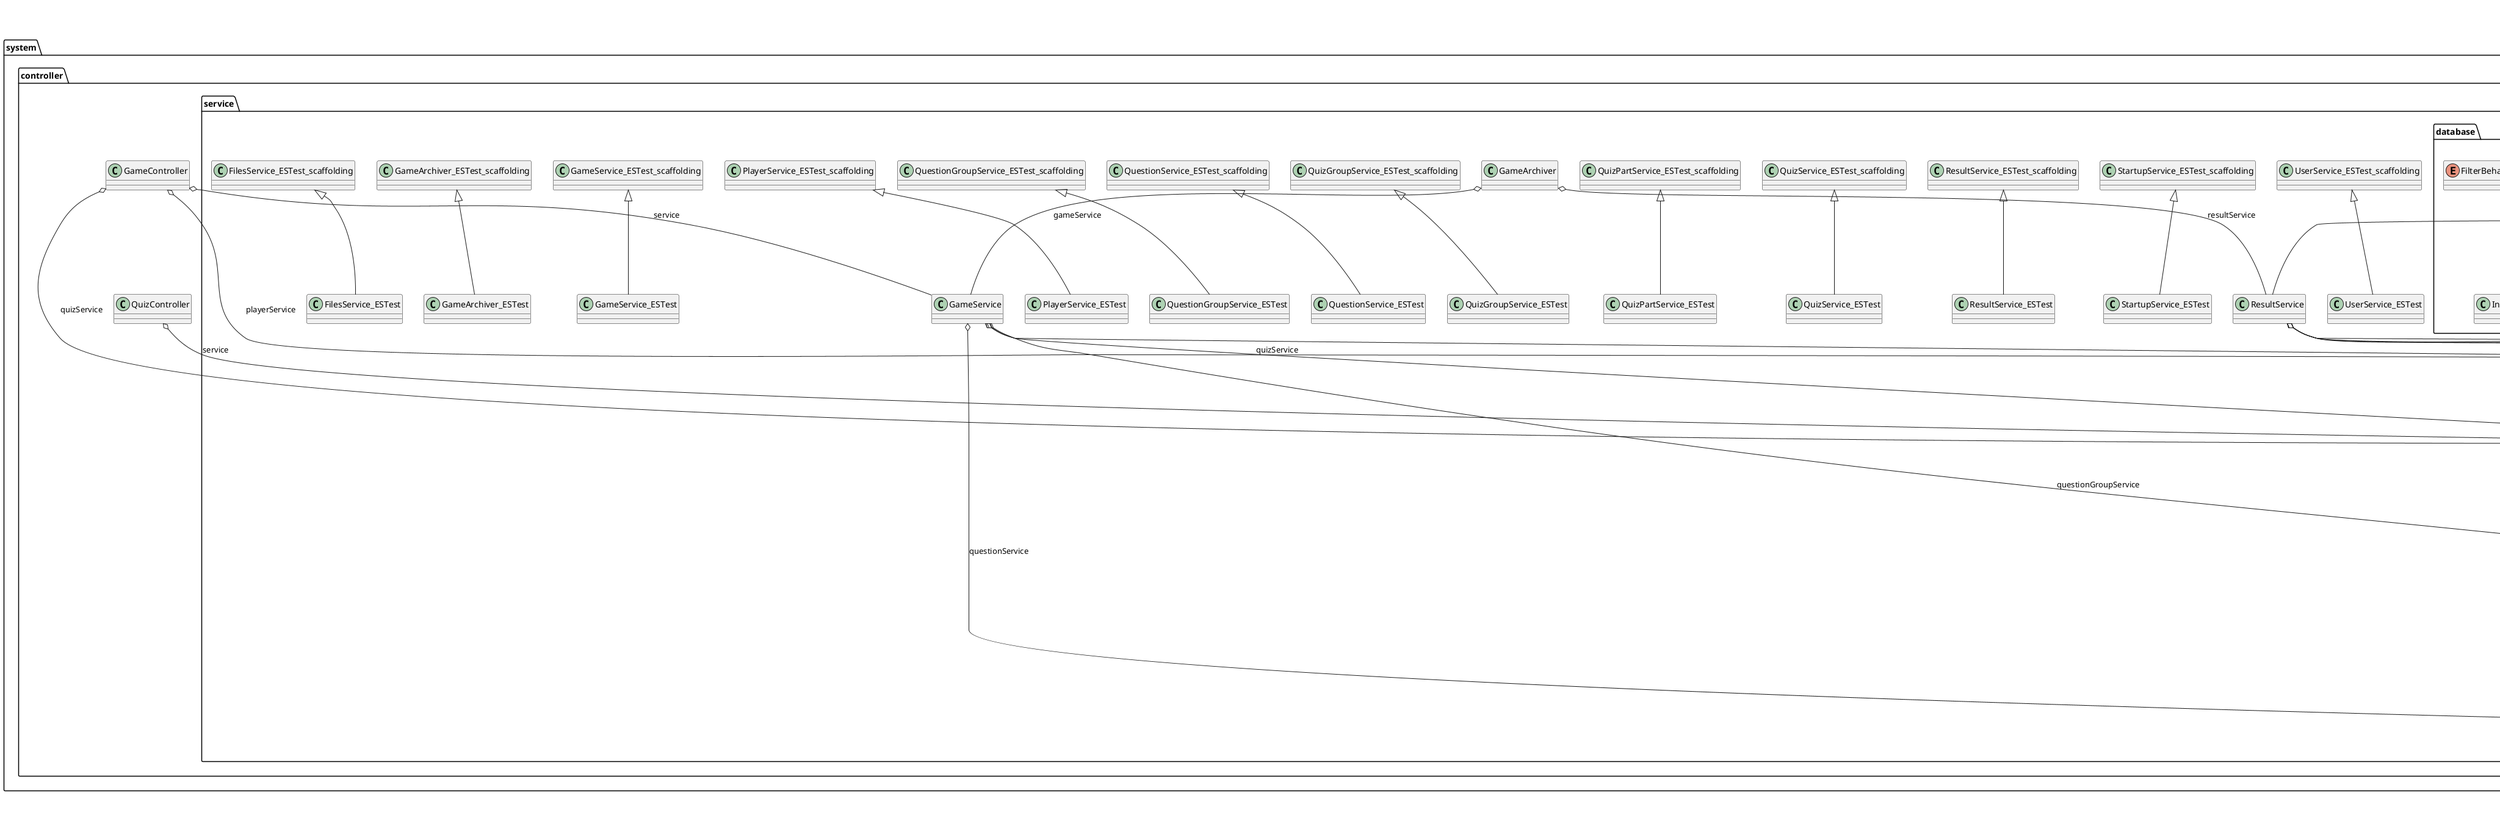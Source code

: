 @startuml

title __SPRINGMVCAPP's Class Diagram__\n

  package system.model {
    package system.model.classes {
      package system.model.classes.games {
        interface Answer {
        }
      }
    }
  }
  

  package system.controller {
    class Const {
    }
  }
  

  package system.controller {
    class Const_ESTest {
    }
  }
  

  package system.controller {
    class Const_ESTest_scaffolding {
    }
  }
  

  package system.model {
    package system.model.dao {
      class Dao {
      }
    }
  }
  

  package system.controller {
    package system.controller.dao {
      class Dao_ESTest {
      }
    }
  }
  

  package system.controller {
    package system.controller.dao {
      class Dao_ESTest_scaffolding {
      }
    }
  }
  

  package system.controller {
    package system.controller.tools {
      class DataToolkit {
      }
    }
  }
  

  package system.controller {
    package system.controller.tools {
      class DataToolkit_ESTest {
      }
    }
  }
  

  package system.controller {
    package system.controller.tools {
      class DataToolkit_ESTest_scaffolding {
      }
    }
  }
  

  package system.controller {
    package system.controller.service {
      package system.controller.service.database {
        interface DatabaseEntry {
        }
      }
    }
  }
  

  package system.controller {
    package system.controller.service {
      package system.controller.service.database {
        interface DatabaseService {
        }
      }
    }
  }
  

  package system.controller {
    package system.controller.service {
      class FilesService {
      }
    }
  }
  

  package system.controller {
    package system.controller.service {
      class FilesService_ESTest {
      }
    }
  }
  

  package system.controller {
    package system.controller.service {
      class FilesService_ESTest_scaffolding {
      }
    }
  }
  

  package system.controller {
    package system.controller.service {
      package system.controller.service.database {
        enum FilterBehaviour {
        }
      }
    }
  }
  

  package system.model {
    package system.model.classes {
      package system.model.classes.games {
        class FreeTextAnswer {
        }
      }
    }
  }
  

  package system.model {
    package system.model.games {
      class FreeTextAnswer_ESTest {
      }
    }
  }
  

  package system.model {
    package system.model.games {
      class FreeTextAnswer_ESTest_scaffolding {
      }
    }
  }
  

  package system.model {
    package system.model.classes {
      package system.model.classes.games {
        class Game {
        }
      }
    }
  }
  

  package system.controller {
    package system.controller.service {
      class GameArchiver {
      }
    }
  }
  

  package system.controller {
    package system.controller.service {
      class GameArchiver_ESTest {
      }
    }
  }
  

  package system.controller {
    package system.controller.service {
      class GameArchiver_ESTest_scaffolding {
      }
    }
  }
  

  package system.controller {
    class GameController {
    }
  }
  

  package system.controller {
    package system.controller.service {
      class GameService {
      }
    }
  }
  

  package system.controller {
    package system.controller.service {
      class GameService_ESTest {
      }
    }
  }
  

  package system.controller {
    package system.controller.service {
      class GameService_ESTest_scaffolding {
      }
    }
  }
  

  package system.model {
    package system.model.games {
      class GameToolkit_ESTest_scaffolding {
      }
    }
  }
  

  package system.controller {
    package system.controller.simple_frontend_models {
      class GameWithActualQuiz {
      }
    }
  }
  

  package system.controller {
    package system.controller.simple_frontend_models {
      class GameWithActualQuiz_ESTest {
      }
    }
  }
  

  package system.controller {
    package system.controller.simple_frontend_models {
      class GameWithActualQuiz_ESTest_scaffolding {
      }
    }
  }
  

  package system.model {
    package system.model.games {
      class Game_ESTest {
      }
    }
  }
  

  package system.model {
    package system.model.games {
      class Game_ESTest_scaffolding {
      }
    }
  }
  

  package system.model {
    package system.model.classes {
      package system.model.classes.users {
        interface IUser {
        }
      }
    }
  }
  

  package system.model {
    package system.model.dao {
      interface Idable {
      }
    }
  }
  

  package system.controller {
    package system.controller.service {
      package system.controller.service.database {
        class IntStringBlobDatabaseEntry {
        }
      }
    }
  }
  

  package system.controller {
    package system.controller.service {
      package system.controller.service.database {
        class IntStringBlobDatabaseEntry_ESTest {
        }
      }
    }
  }
  

  package system.controller {
    package system.controller.service {
      package system.controller.service.database {
        class IntStringBlobDatabaseEntry_ESTest_scaffolding {
        }
      }
    }
  }
  

  package system.model {
    package system.model.classes {
      package system.model.classes.games {
        class ListOfQuestions {
        }
      }
    }
  }
  

  package system.model {
    package system.model.games {
      class ListOfQuestions_ESTest {
      }
    }
  }
  

  package system.model {
    package system.model.games {
      class ListOfQuestions_ESTest_scaffolding {
      }
    }
  }
  

  package system.model {
    package system.model.classes {
      package system.model.classes.games {
        class ListOfRealQuestions {
        }
      }
    }
  }
  

  package system.model {
    package system.model.games {
      class ListOfRealQuestions_ESTest {
      }
    }
  }
  

  package system.model {
    package system.model.games {
      class ListOfRealQuestions_ESTest_scaffolding {
      }
    }
  }
  

  package system.model {
    package system.model.classes {
      package system.model.classes.games {
        class MultipleChoiceAnswer {
        }
      }
    }
  }
  

  package system.model {
    package system.model.games {
      class MultipleChoiceAnswer_ESTest {
      }
    }
  }
  

  package system.model {
    package system.model.games {
      class MultipleChoiceAnswer_ESTest_scaffolding {
      }
    }
  }
  

  package system.controller {
    package system.controller.service {
      package system.controller.service.database {
        class MySQLDatabaseService {
        }
      }
    }
  }
  

  package system.controller {
    package system.controller.service {
      package system.controller.service.database {
        class MySQLDatabaseService_ESTest {
        }
      }
    }
  }
  

  package system.controller {
    package system.controller.service {
      package system.controller.service.database {
        class MySQLDatabaseService_ESTest_scaffolding {
        }
      }
    }
  }
  

  package system.model {
    package system.model.classes {
      package system.model.classes.games {
        class Player {
        }
      }
    }
  }
  

  package system.model {
    package system.model.classes {
      package system.model.classes.games {
        class PlayerAnswers {
        }
      }
    }
  }
  

  package system.model {
    package system.model.games {
      class PlayerAnswers_ESTest {
      }
    }
  }
  

  package system.model {
    package system.model.games {
      class PlayerAnswers_ESTest_scaffolding {
      }
    }
  }
  

  package system.model {
    package system.model.dao {
      class PlayerDao {
      }
    }
  }
  

  package system.controller {
    package system.controller.dao {
      class PlayerDao_ESTest {
      }
    }
  }
  

  package system.controller {
    package system.controller.dao {
      class PlayerDao_ESTest_scaffolding {
      }
    }
  }
  

  package system.model {
    package system.model.classes {
      package system.model.classes.games {
        class PlayerPoints {
        }
      }
    }
  }
  

  package system.model {
    package system.model.games {
      class PlayerPoints_ESTest {
      }
    }
  }
  

  package system.model {
    package system.model.games {
      class PlayerPoints_ESTest_scaffolding {
      }
    }
  }
  

  package system.controller {
    package system.controller.service {
      class PlayerService {
      }
    }
  }
  

  package system.controller {
    package system.controller.service {
      class PlayerService_ESTest {
      }
    }
  }
  

  package system.controller {
    package system.controller.service {
      class PlayerService_ESTest_scaffolding {
      }
    }
  }
  

  package system.model {
    package system.model.games {
      class Player_ESTest {
      }
    }
  }
  

  package system.model {
    package system.model.games {
      class Player_ESTest_scaffolding {
      }
    }
  }
  

  package system.model {
    package system.model.classes {
      package system.model.classes.questions {
        class Question {
        }
      }
    }
  }
  

  package system.controller {
    class QuestionController {
    }
  }
  

  package system.controller {
    class QuestionController_ESTest {
    }
  }
  

  package system.controller {
    class QuestionController_ESTest_scaffolding {
    }
  }
  

  package system.model {
    package system.model.dao {
      class QuestionDao {
      }
    }
  }
  

  package system.controller {
    package system.controller.dao {
      class QuestionDao_ESTest {
      }
    }
  }
  

  package system.controller {
    package system.controller.dao {
      class QuestionDao_ESTest_scaffolding {
      }
    }
  }
  

  package system.model {
    package system.model.classes {
      package system.model.classes.questions {
        class QuestionGroup {
        }
      }
    }
  }
  

  package system.controller {
    class QuestionGroupController {
    }
  }
  

  package system.controller {
    class QuestionGroupController_ESTest {
    }
  }
  

  package system.controller {
    class QuestionGroupController_ESTest_scaffolding {
    }
  }
  

  package system.model {
    package system.model.dao {
      class QuestionGroupDao {
      }
    }
  }
  

  package system.controller {
    package system.controller.dao {
      class QuestionGroupDao_ESTest {
      }
    }
  }
  

  package system.controller {
    package system.controller.dao {
      class QuestionGroupDao_ESTest_scaffolding {
      }
    }
  }
  

  package system.controller {
    package system.controller.service {
      class QuestionGroupService {
      }
    }
  }
  

  package system.controller {
    package system.controller.service {
      class QuestionGroupService_ESTest {
      }
    }
  }
  

  package system.controller {
    package system.controller.service {
      class QuestionGroupService_ESTest_scaffolding {
      }
    }
  }
  

  package system.model {
    package system.model.classes {
      package system.model.classes.questions {
        enum QuestionGroupType {
        }
      }
    }
  }
  

  package system.controller {
    package system.controller.simple_frontend_models {
      class QuestionGroupWithNumberOfQuestions {
      }
    }
  }
  

  package system.controller {
    package system.controller.simple_frontend_models {
      class QuestionGroupWithNumberOfQuestions_ESTest {
      }
    }
  }
  

  package system.controller {
    package system.controller.simple_frontend_models {
      class QuestionGroupWithNumberOfQuestions_ESTest_scaffolding {
      }
    }
  }
  

  package system.model {
    package system.model.questions {
      class QuestionGroup_ESTest {
      }
    }
  }
  

  package system.model {
    package system.model.questions {
      class QuestionGroup_ESTest_scaffolding {
      }
    }
  }
  

  package system.controller {
    package system.controller.service {
      class QuestionService {
      }
    }
  }
  

  package system.controller {
    package system.controller.service {
      class QuestionService_ESTest {
      }
    }
  }
  

  package system.controller {
    package system.controller.service {
      class QuestionService_ESTest_scaffolding {
      }
    }
  }
  

  package system.model {
    package system.model.classes {
      package system.model.classes.questions {
        enum QuestionType {
        }
      }
    }
  }
  

  package system.controller {
    package system.controller.simple_frontend_models {
      class QuestionWithCategoryNames {
      }
    }
  }
  

  package system.controller {
    package system.controller.simple_frontend_models {
      class QuestionWithCategoryNames_ESTest {
      }
    }
  }
  

  package system.controller {
    package system.controller.simple_frontend_models {
      class QuestionWithCategoryNames_ESTest_scaffolding {
      }
    }
  }
  

  package system.model {
    package system.model.questions {
      class Question_ESTest_scaffolding {
      }
    }
  }
  

  package system.model {
    package system.model.classes {
      package system.model.classes.quizzes {
        class Quiz {
        }
      }
    }
  }
  

  package system.controller {
    class QuizController {
    }
  }
  

  package system.controller {
    class QuizController_ESTest {
    }
  }
  

  package system.controller {
    class QuizController_ESTest_scaffolding {
    }
  }
  

  package system.model {
    package system.model.dao {
      class QuizDao {
      }
    }
  }
  

  package system.controller {
    package system.controller.dao {
      class QuizDao_ESTest {
      }
    }
  }
  

  package system.controller {
    package system.controller.dao {
      class QuizDao_ESTest_scaffolding {
      }
    }
  }
  

  package system.model {
    package system.model.classes {
      package system.model.classes.quizzes {
        class QuizGroup {
        }
      }
    }
  }
  

  package system.controller {
    class QuizGroupController {
    }
  }
  

  package system.controller {
    class QuizGroupController_ESTest {
    }
  }
  

  package system.controller {
    class QuizGroupController_ESTest_scaffolding {
    }
  }
  

  package system.model {
    package system.model.dao {
      class QuizGroupDao {
      }
    }
  }
  

  package system.controller {
    package system.controller.dao {
      class QuizGroupDao_ESTest {
      }
    }
  }
  

  package system.controller {
    package system.controller.dao {
      class QuizGroupDao_ESTest_scaffolding {
      }
    }
  }
  

  package system.controller {
    package system.controller.service {
      class QuizGroupService {
      }
    }
  }
  

  package system.controller {
    package system.controller.service {
      class QuizGroupService_ESTest {
      }
    }
  }
  

  package system.controller {
    package system.controller.service {
      class QuizGroupService_ESTest_scaffolding {
      }
    }
  }
  

  package system.model {
    package system.model.classes {
      enum QuizGroupType {
      }
    }
  }
  

  package system.model {
    package system.model.quizzes {
      class QuizGroup_ESTest {
      }
    }
  }
  

  package system.model {
    package system.model.quizzes {
      class QuizGroup_ESTest_scaffolding {
      }
    }
  }
  

  package system.model {
    package system.model.classes {
      package system.model.classes.quizzes {
        class QuizPart {
        }
      }
    }
  }
  

  package system.controller {
    class QuizPartController {
    }
  }
  

  package system.controller {
    class QuizPartController_ESTest {
    }
  }
  

  package system.controller {
    class QuizPartController_ESTest_scaffolding {
    }
  }
  

  package system.model {
    package system.model.dao {
      class QuizPartDao {
      }
    }
  }
  

  package system.controller {
    package system.controller.dao {
      class QuizPartDao_ESTest {
      }
    }
  }
  

  package system.controller {
    package system.controller.dao {
      class QuizPartDao_ESTest_scaffolding {
      }
    }
  }
  

  package system.controller {
    package system.controller.service {
      class QuizPartService {
      }
    }
  }
  

  package system.controller {
    package system.controller.service {
      class QuizPartService_ESTest {
      }
    }
  }
  

  package system.controller {
    package system.controller.service {
      class QuizPartService_ESTest_scaffolding {
      }
    }
  }
  

  package system.controller {
    package system.controller.simple_frontend_models {
      class QuizPartWithCategoryNames {
      }
    }
  }
  

  package system.controller {
    package system.controller.simple_frontend_models {
      class QuizPartWithCategoryNames_ESTest {
      }
    }
  }
  

  package system.controller {
    package system.controller.simple_frontend_models {
      class QuizPartWithCategoryNames_ESTest_scaffolding {
      }
    }
  }
  

  package system.model {
    package system.model.quizzes {
      class QuizPart_ESTest {
      }
    }
  }
  

  package system.model {
    package system.model.quizzes {
      class QuizPart_ESTest_scaffolding {
      }
    }
  }
  

  package system.controller {
    package system.controller.service {
      class QuizService {
      }
    }
  }
  

  package system.controller {
    package system.controller.service {
      class QuizService_ESTest {
      }
    }
  }
  

  package system.controller {
    package system.controller.service {
      class QuizService_ESTest_scaffolding {
      }
    }
  }
  

  package system.controller {
    package system.controller.simple_frontend_models {
      class QuizWithCategoryNames {
      }
    }
  }
  

  package system.controller {
    package system.controller.simple_frontend_models {
      class QuizWithCategoryNames_ESTest {
      }
    }
  }
  

  package system.controller {
    package system.controller.simple_frontend_models {
      class QuizWithCategoryNames_ESTest_scaffolding {
      }
    }
  }
  

  package system.model {
    package system.model.quizzes {
      class Quiz_ESTest {
      }
    }
  }
  

  package system.model {
    package system.model.quizzes {
      class Quiz_ESTest_scaffolding {
      }
    }
  }
  

  package system.controller {
    package system.controller.simple_frontend_models {
      class Response {
      }
    }
  }
  

  package system.controller {
    package system.controller.simple_frontend_models {
      class Response_ESTest {
      }
    }
  }
  

  package system.controller {
    package system.controller.simple_frontend_models {
      class Response_ESTest_scaffolding {
      }
    }
  }
  

  package system.model {
    package system.model.classes {
      class Result {
      }
    }
  }
  

  package system.controller {
    class ResultController {
    }
  }
  

  package system.controller {
    class ResultController_ESTest {
    }
  }
  

  package system.controller {
    class ResultController_ESTest_scaffolding {
    }
  }
  

  package system.model {
    package system.model.dao {
      class ResultDao {
      }
    }
  }
  

  package system.controller {
    package system.controller.dao {
      class ResultDao_ESTest {
      }
    }
  }
  

  package system.controller {
    package system.controller.dao {
      class ResultDao_ESTest_scaffolding {
      }
    }
  }
  

  package system.controller {
    package system.controller.service {
      class ResultService {
      }
    }
  }
  

  package system.controller {
    package system.controller.service {
      class ResultService_ESTest {
      }
    }
  }
  

  package system.controller {
    package system.controller.service {
      class ResultService_ESTest_scaffolding {
      }
    }
  }
  

  package system.model {
    class Result_ESTest {
    }
  }
  

  package system.model {
    class Result_ESTest_scaffolding {
    }
  }
  

  package system.model {
    package system.model.classes {
      package system.model.classes.games {
        class SingleChoiceAnswer {
        }
      }
    }
  }
  

  package system.model {
    package system.model.games {
      class SingleChoiceAnswer_ESTest {
      }
    }
  }
  

  package system.model {
    package system.model.games {
      class SingleChoiceAnswer_ESTest_scaffolding {
      }
    }
  }
  

  package system.controller {
    class SiteController {
    }
  }
  

  package system.controller {
    class SiteController_ESTest {
    }
  }
  

  package system.controller {
    class SiteController_ESTest_scaffolding {
    }
  }
  

  package system.controller {
    package system.controller.service {
      class StartupService {
      }
    }
  }
  

  package system.controller {
    package system.controller.service {
      class StartupService_ESTest {
      }
    }
  }
  

  package system.controller {
    package system.controller.service {
      class StartupService_ESTest_scaffolding {
      }
    }
  }
  

  package system.controller {
    package system.controller.service {
      package system.controller.service.database {
        class StringDatabaseEntry {
        }
      }
    }
  }
  

  package system.controller {
    package system.controller.service {
      package system.controller.service.database {
        class StringDatabaseEntry_ESTest {
        }
      }
    }
  }
  

  package system.controller {
    package system.controller.service {
      package system.controller.service.database {
        class StringDatabaseEntry_ESTest_scaffolding {
        }
      }
    }
  }
  

  package system.model {
    package system.model.classes {
      package system.model.classes.users {
        class User {
        }
      }
    }
  }
  

  package system.controller {
    class UserController {
    }
  }
  

  package system.controller {
    class UserController_ESTest {
    }
  }
  

  package system.controller {
    class UserController_ESTest_scaffolding {
    }
  }
  

  package system.model {
    package system.model.dao {
      class UserDao {
      }
    }
  }
  

  package system.controller {
    package system.controller.dao {
      class UserDao_ESTest {
      }
    }
  }
  

  package system.controller {
    package system.controller.dao {
      class UserDao_ESTest_scaffolding {
      }
    }
  }
  

  package system.controller {
    package system.controller.service {
      class UserService {
      }
    }
  }
  

  package system.controller {
    package system.controller.service {
      class UserService_ESTest {
      }
    }
  }
  

  package system.controller {
    package system.controller.service {
      class UserService_ESTest_scaffolding {
      }
    }
  }
  

  package system.model {
    package system.model.classes {
      package system.model.classes.users {
        enum UserType {
        }
      }
    }
  }
  

  package system.model {
    package system.model.users {
      class User_ESTest {
      }
    }
  }
  

  package system.model {
    package system.model.users {
      class User_ESTest_scaffolding {
      }
    }
  }
  

  Const_ESTest -up-|> Const_ESTest_scaffolding
  Dao o-- MySQLDatabaseService : databaseService
  Dao_ESTest -up-|> Dao_ESTest_scaffolding
  DataToolkit_ESTest -up-|> DataToolkit_ESTest_scaffolding
  FilesService_ESTest -up-|> FilesService_ESTest_scaffolding
  FreeTextAnswer -up-|> Answer
  FreeTextAnswer_ESTest -up-|> FreeTextAnswer_ESTest_scaffolding
  Game -up-|> Idable
  Game -up-|> Serializable
  GameArchiver o-- GameService : gameService
  GameArchiver o-- ResultService : resultService
  GameArchiver_ESTest -up-|> GameArchiver_ESTest_scaffolding
  GameController o-- GameService : service
  GameController o-- PlayerService : playerService
  GameController o-- QuizService : quizService
  GameService o-- PlayerService : playerService
  GameService o-- QuizService : quizService
  GameService o-- QuestionService : questionService
  GameService o-- QuestionGroupService : questionGroupService
  GameService_ESTest -up-|> GameService_ESTest_scaffolding
  GameWithActualQuiz -up-|> Game
  GameWithActualQuiz o-- Quiz : actualQuiz
  GameWithActualQuiz_ESTest -up-|> GameWithActualQuiz_ESTest_scaffolding
  Game_ESTest -up-|> Game_ESTest_scaffolding
  IntStringBlobDatabaseEntry -up-|> DatabaseEntry
  IntStringBlobDatabaseEntry_ESTest -up-|> IntStringBlobDatabaseEntry_ESTest_scaffolding
  ListOfQuestions -up-|> Serializable
  ListOfQuestions_ESTest -up-|> ListOfQuestions_ESTest_scaffolding
  ListOfRealQuestions -up-|> Serializable
  ListOfRealQuestions_ESTest -up-|> ListOfRealQuestions_ESTest_scaffolding
  MultipleChoiceAnswer -up-|> Answer
  MultipleChoiceAnswer_ESTest -up-|> MultipleChoiceAnswer_ESTest_scaffolding
  MySQLDatabaseService -up-|> DatabaseService
  MySQLDatabaseService_ESTest -up-|> MySQLDatabaseService_ESTest_scaffolding
  Player -up-|> Idable
  Player -up-|> Serializable
  PlayerAnswers -up-|> Serializable
  PlayerAnswers_ESTest -up-|> PlayerAnswers_ESTest_scaffolding
  PlayerDao_ESTest -up-|> PlayerDao_ESTest_scaffolding
  PlayerPoints -up-|> Serializable
  PlayerPoints_ESTest -up-|> PlayerPoints_ESTest_scaffolding
  PlayerService o-- PlayerDao : dao
  PlayerService_ESTest -up-|> PlayerService_ESTest_scaffolding
  Player_ESTest -up-|> Player_ESTest_scaffolding
  Question -up-|> Serializable
  Question -up-|> Idable
  Question o-- QuestionType : questionType
  QuestionController o-- QuestionService : service
  QuestionController_ESTest -up-|> QuestionController_ESTest_scaffolding
  QuestionDao -up-|> Dao
  QuestionDao_ESTest -up-|> QuestionDao_ESTest_scaffolding
  QuestionGroup -up-|> Serializable
  QuestionGroup -up-|> Idable
  QuestionGroup o-- QuestionGroupType : type
  QuestionGroupController o-- QuestionGroupService : service
  QuestionGroupController_ESTest -up-|> QuestionGroupController_ESTest_scaffolding
  QuestionGroupDao -up-|> Dao
  QuestionGroupDao_ESTest -up-|> QuestionGroupDao_ESTest_scaffolding
  QuestionGroupService o-- QuestionGroupDao : dao
  QuestionGroupService o-- QuestionService : questionService
  QuestionGroupService_ESTest -up-|> QuestionGroupService_ESTest_scaffolding
  QuestionGroupWithNumberOfQuestions -up-|> QuestionGroup
  QuestionGroupWithNumberOfQuestions_ESTest -up-|> QuestionGroupWithNumberOfQuestions_ESTest_scaffolding
  QuestionGroup_ESTest -up-|> QuestionGroup_ESTest_scaffolding
  QuestionService o-- QuestionDao : dao
  QuestionService o-- QuestionGroupService : questionGroupService
  QuestionService_ESTest -up-|> QuestionService_ESTest_scaffolding
  QuestionWithCategoryNames -up-|> Question
  QuestionWithCategoryNames_ESTest -up-|> QuestionWithCategoryNames_ESTest_scaffolding
  Quiz -up-|> Serializable
  Quiz -up-|> Idable
  QuizController o-- QuizService : service
  QuizController_ESTest -up-|> QuizController_ESTest_scaffolding
  QuizDao -up-|> Dao
  QuizDao_ESTest -up-|> QuizDao_ESTest_scaffolding
  QuizGroup -up-|> Serializable
  QuizGroup -up-|> Idable
  QuizGroup o-- QuizGroupType : type
  QuizGroupController o-- QuizGroupService : service
  QuizGroupController_ESTest -up-|> QuizGroupController_ESTest_scaffolding
  QuizGroupDao -up-|> Dao
  QuizGroupDao_ESTest -up-|> QuizGroupDao_ESTest_scaffolding
  QuizGroupService o-- QuizGroupDao : dao
  QuizGroupService o-- QuizService : quizService
  QuizGroupService_ESTest -up-|> QuizGroupService_ESTest_scaffolding
  QuizGroup_ESTest -up-|> QuizGroup_ESTest_scaffolding
  QuizPart -up-|> Serializable
  QuizPart -up-|> Idable
  QuizPartController o-- QuizPartService : service
  QuizPartController_ESTest -up-|> QuizPartController_ESTest_scaffolding
  QuizPartDao -up-|> Dao
  QuizPartDao_ESTest -up-|> QuizPartDao_ESTest_scaffolding
  QuizPartService o-- QuizPartDao : dao
  QuizPartService o-- QuestionGroupService : questionGroupService
  QuizPartService_ESTest -up-|> QuizPartService_ESTest_scaffolding
  QuizPartWithCategoryNames -up-|> QuizPart
  QuizPartWithCategoryNames_ESTest -up-|> QuizPartWithCategoryNames_ESTest_scaffolding
  QuizPart_ESTest -up-|> QuizPart_ESTest_scaffolding
  QuizService o-- QuizDao : dao
  QuizService o-- QuizGroupService : quizGroupService
  QuizService o-- QuizPartService : quizPartService
  QuizService o-- QuestionGroupService : questionGroupService
  QuizService_ESTest -up-|> QuizService_ESTest_scaffolding
  QuizWithCategoryNames -up-|> Quiz
  QuizWithCategoryNames_ESTest -up-|> QuizWithCategoryNames_ESTest_scaffolding
  Quiz_ESTest -up-|> Quiz_ESTest_scaffolding
  Response_ESTest -up-|> Response_ESTest_scaffolding
  Result -up-|> Idable
  Result -up-|> Serializable
  Result o-- Quiz : realQuiz
  Result o-- Game : realGame
  ResultController o-- ResultService : service
  ResultController_ESTest -up-|> ResultController_ESTest_scaffolding
  ResultDao -up-|> Dao
  ResultDao_ESTest -up-|> ResultDao_ESTest_scaffolding
  ResultService o-- ResultDao : dao
  ResultService o-- QuizService : quizService
  ResultService o-- PlayerService : playerService
  ResultService o-- QuestionService : questionService
  ResultService_ESTest -up-|> ResultService_ESTest_scaffolding
  Result_ESTest -up-|> Result_ESTest_scaffolding
  SingleChoiceAnswer -up-|> Answer
  SingleChoiceAnswer_ESTest -up-|> SingleChoiceAnswer_ESTest_scaffolding
  SiteController_ESTest -up-|> SiteController_ESTest_scaffolding
  StartupService o-- FilesService : filesService
  StartupService o-- UserService : userService
  StartupService_ESTest -up-|> StartupService_ESTest_scaffolding
  StringDatabaseEntry -up-|> DatabaseEntry
  StringDatabaseEntry_ESTest -up-|> StringDatabaseEntry_ESTest_scaffolding
  User -up-|> IUser
  User -up-|> Idable
  User o-- UserType : type
  UserController o-- UserService : service
  UserController_ESTest -up-|> UserController_ESTest_scaffolding
  UserDao -up-|> Dao
  UserDao_ESTest -up-|> UserDao_ESTest_scaffolding
  UserService o-- UserDao : dao
  UserService_ESTest -up-|> UserService_ESTest_scaffolding
  User_ESTest -up-|> User_ESTest_scaffolding


right footer


PlantUML diagram generated by SketchIt! (https://bitbucket.org/pmesmeur/sketch.it)
For more information about this tool, please contact philippe.mesmeur@gmail.com
endfooter

@enduml
